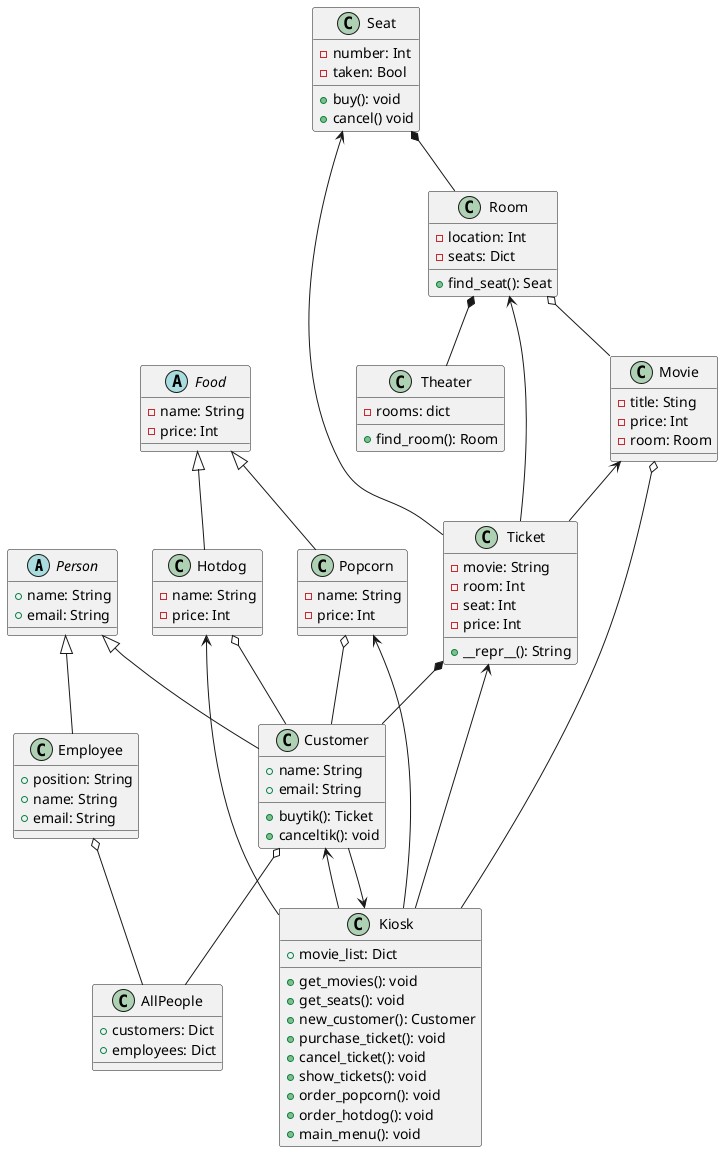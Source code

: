 @startuml
abstract class Person {
    +name: String
    +email: String
}

class Employee extends Person {
    +position: String
    +name: String
    +email: String
}

class Customer extends Person {
    +name: String
    +email: String
    +buytik(): Ticket
    +canceltik(): void
}

abstract class Food {
    -name: String
    -price: Int
}

class Popcorn extends Food {
    -name: String
    -price: Int
}

class Hotdog extends Food {
    -name: String
    -price: Int
}

class AllPeople {
    +customers: Dict
    +employees: Dict
}

class Ticket {
    -movie: String
    -room: Int
    -seat: Int
    -price: Int
    +__repr__(): String
}

class Movie {
    -title: Sting
    -price: Int
    -room: Room
}

class Theater {
    -rooms: dict
    +find_room(): Room
}

class Room {
    -location: Int
    -seats: Dict
    +find_seat(): Seat
}

class Seat {
    -number: Int
    -taken: Bool
    +buy(): void
    +cancel() void
}

class Kiosk {
    +movie_list: Dict
    +get_movies(): void
    +get_seats(): void
    +new_customer(): Customer
    +purchase_ticket(): void
    +cancel_ticket(): void
    +show_tickets(): void
    +order_popcorn(): void
    +order_hotdog(): void
    +main_menu(): void
}

Room *-- Theater
Seat *-- Room
Ticket *-- Customer
Customer o-- AllPeople
Employee o-- AllPeople
Room o-- Movie
Hotdog o-- Customer
Popcorn o-- Customer
Movie <-- Ticket
Room <-- Ticket
Seat <-- Ticket
Hotdog <-- Kiosk
Popcorn <-- Kiosk
Customer <-- Kiosk
Kiosk <-- Customer
Movie o-- Kiosk
Ticket <-- Kiosk
@enduml